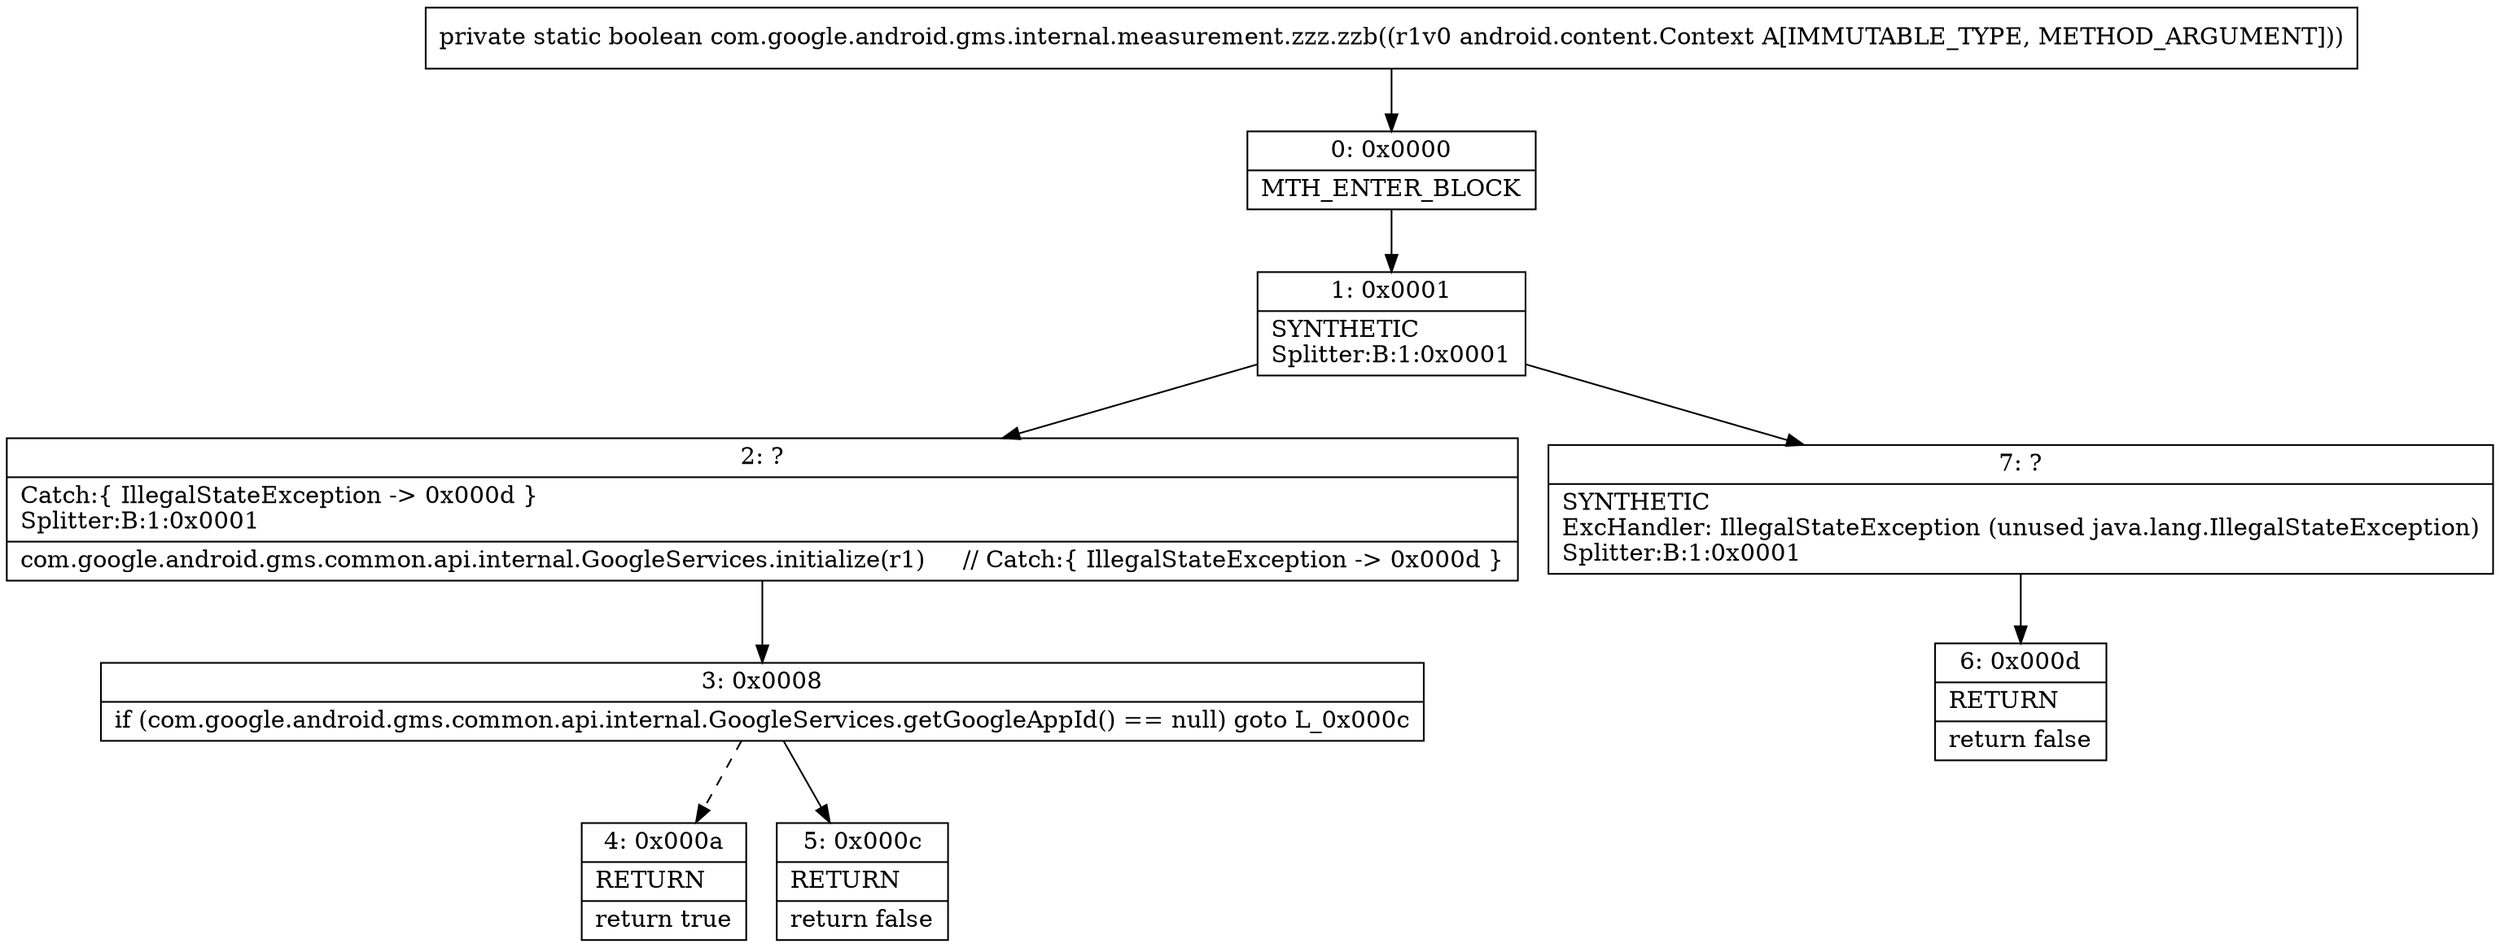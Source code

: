 digraph "CFG forcom.google.android.gms.internal.measurement.zzz.zzb(Landroid\/content\/Context;)Z" {
Node_0 [shape=record,label="{0\:\ 0x0000|MTH_ENTER_BLOCK\l}"];
Node_1 [shape=record,label="{1\:\ 0x0001|SYNTHETIC\lSplitter:B:1:0x0001\l}"];
Node_2 [shape=record,label="{2\:\ ?|Catch:\{ IllegalStateException \-\> 0x000d \}\lSplitter:B:1:0x0001\l|com.google.android.gms.common.api.internal.GoogleServices.initialize(r1)     \/\/ Catch:\{ IllegalStateException \-\> 0x000d \}\l}"];
Node_3 [shape=record,label="{3\:\ 0x0008|if (com.google.android.gms.common.api.internal.GoogleServices.getGoogleAppId() == null) goto L_0x000c\l}"];
Node_4 [shape=record,label="{4\:\ 0x000a|RETURN\l|return true\l}"];
Node_5 [shape=record,label="{5\:\ 0x000c|RETURN\l|return false\l}"];
Node_6 [shape=record,label="{6\:\ 0x000d|RETURN\l|return false\l}"];
Node_7 [shape=record,label="{7\:\ ?|SYNTHETIC\lExcHandler: IllegalStateException (unused java.lang.IllegalStateException)\lSplitter:B:1:0x0001\l}"];
MethodNode[shape=record,label="{private static boolean com.google.android.gms.internal.measurement.zzz.zzb((r1v0 android.content.Context A[IMMUTABLE_TYPE, METHOD_ARGUMENT])) }"];
MethodNode -> Node_0;
Node_0 -> Node_1;
Node_1 -> Node_2;
Node_1 -> Node_7;
Node_2 -> Node_3;
Node_3 -> Node_4[style=dashed];
Node_3 -> Node_5;
Node_7 -> Node_6;
}

